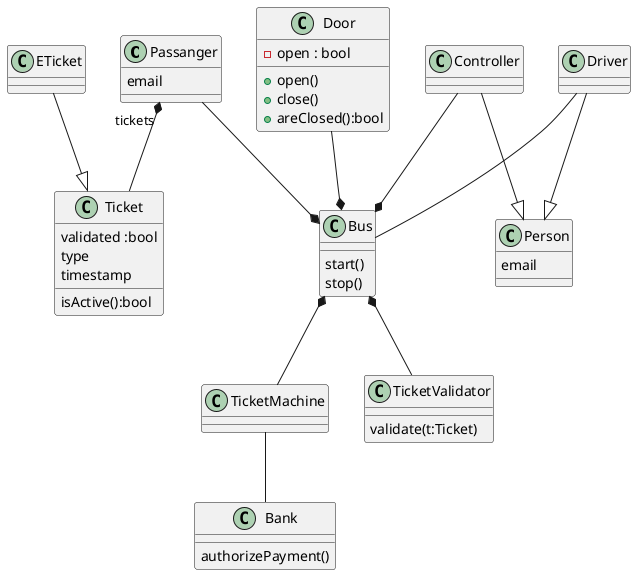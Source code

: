@startuml

class Passanger {
    email 
    'tickets: Ticket[]
}
class Driver
class Controller
class Person {
    'pesel
    'name
    'surname 
    email
}

class Ticket{
    validated :bool
    type
    timestamp
    isActive():bool
}

class ETicket

class Bus{
    start()
    stop()
}

class Door{
    -open : bool
    +open()
    +close()
    +areClosed():bool
}

class TicketMachine
class TicketValidator{
    validate(t:Ticket)
}

class Bank {
    authorizePayment()
}


Controller --* Bus
Door --* Bus
Passanger "tickets" *-- Ticket
Driver --|> Person
Controller --|> Person
Driver -- Bus
Passanger --* Bus
Bus *-- TicketMachine
Bus *-- TicketValidator
ETicket --|>Ticket
TicketMachine -- Bank

' We need to add stops to the diagram!!!
@enduml